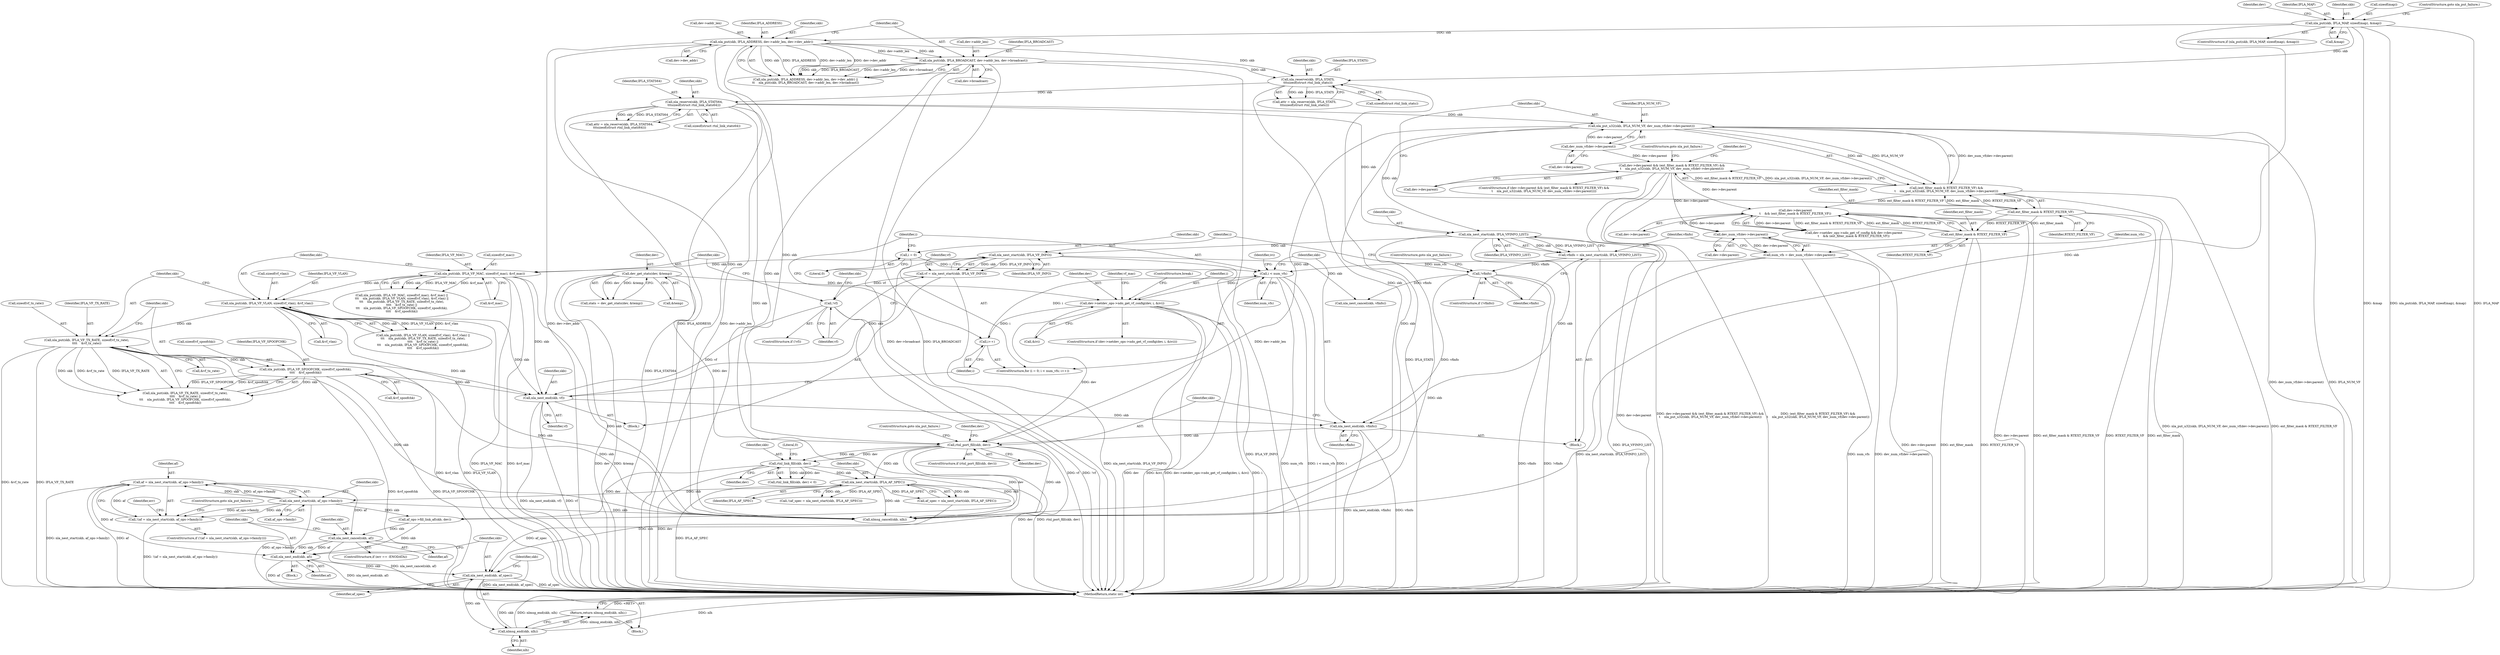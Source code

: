 digraph "0_linux_84d73cd3fb142bf1298a8c13fd4ca50fd2432372@pointer" {
"1000502" [label="(Call,af = nla_nest_start(skb, af_ops->family))"];
"1000504" [label="(Call,nla_nest_start(skb, af_ops->family))"];
"1000488" [label="(Call,nla_nest_start(skb, IFLA_AF_SPEC))"];
"1000468" [label="(Call,rtnl_port_fill(skb, dev))"];
"1000247" [label="(Call,nla_reserve(skb, IFLA_STATS64,\n\t\t\tsizeof(struct rtnl_link_stats64)))"];
"1000225" [label="(Call,nla_reserve(skb, IFLA_STATS,\n\t\t\tsizeof(struct rtnl_link_stats)))"];
"1000189" [label="(Call,nla_put(skb, IFLA_MAP, sizeof(map), &map))"];
"1000213" [label="(Call,nla_put(skb, IFLA_BROADCAST, dev->addr_len, dev->broadcast))"];
"1000204" [label="(Call,nla_put(skb, IFLA_ADDRESS, dev->addr_len, dev->dev_addr))"];
"1000464" [label="(Call,nla_nest_end(skb, vfinfo))"];
"1000461" [label="(Call,nla_nest_end(skb, vf))"];
"1000446" [label="(Call,nla_put(skb, IFLA_VF_TX_RATE, sizeof(vf_tx_rate),\n\t\t\t\t    &vf_tx_rate))"];
"1000438" [label="(Call,nla_put(skb, IFLA_VF_VLAN, sizeof(vf_vlan), &vf_vlan))"];
"1000430" [label="(Call,nla_put(skb, IFLA_VF_MAC, sizeof(vf_mac), &vf_mac))"];
"1000417" [label="(Call,nla_nest_start(skb, IFLA_VF_INFO))"];
"1000313" [label="(Call,nla_nest_start(skb, IFLA_VFINFO_LIST))"];
"1000272" [label="(Call,nla_put_u32(skb, IFLA_NUM_VF, dev_num_vf(dev->dev.parent)))"];
"1000275" [label="(Call,dev_num_vf(dev->dev.parent))"];
"1000453" [label="(Call,nla_put(skb, IFLA_VF_SPOOFCHK, sizeof(vf_spoofchk),\n\t\t\t\t    &vf_spoofchk))"];
"1000421" [label="(Call,!vf)"];
"1000415" [label="(Call,vf = nla_nest_start(skb, IFLA_VF_INFO))"];
"1000317" [label="(Call,!vfinfo)"];
"1000311" [label="(Call,vfinfo = nla_nest_start(skb, IFLA_VFINFO_LIST))"];
"1000237" [label="(Call,dev_get_stats(dev, &temp))"];
"1000351" [label="(Call,dev->netdev_ops->ndo_get_vf_config(dev, i, &ivi))"];
"1000324" [label="(Call,i < num_vfs)"];
"1000327" [label="(Call,i++)"];
"1000321" [label="(Call,i = 0)"];
"1000303" [label="(Call,num_vfs = dev_num_vf(dev->dev.parent))"];
"1000305" [label="(Call,dev_num_vf(dev->dev.parent))"];
"1000289" [label="(Call,dev->dev.parent\n\t    && (ext_filter_mask & RTEXT_FILTER_VF))"];
"1000262" [label="(Call,dev->dev.parent && (ext_filter_mask & RTEXT_FILTER_VF) &&\n\t    nla_put_u32(skb, IFLA_NUM_VF, dev_num_vf(dev->dev.parent)))"];
"1000268" [label="(Call,(ext_filter_mask & RTEXT_FILTER_VF) &&\n\t    nla_put_u32(skb, IFLA_NUM_VF, dev_num_vf(dev->dev.parent)))"];
"1000269" [label="(Call,ext_filter_mask & RTEXT_FILTER_VF)"];
"1000295" [label="(Call,ext_filter_mask & RTEXT_FILTER_VF)"];
"1000479" [label="(Call,rtnl_link_fill(skb, dev))"];
"1000501" [label="(Call,!(af = nla_nest_start(skb, af_ops->family)))"];
"1000520" [label="(Call,nla_nest_cancel(skb, af))"];
"1000529" [label="(Call,nla_nest_end(skb, af))"];
"1000532" [label="(Call,nla_nest_end(skb, af_spec))"];
"1000536" [label="(Call,nlmsg_end(skb, nlh))"];
"1000535" [label="(Return,return nlmsg_end(skb, nlh);)"];
"1000249" [label="(Identifier,IFLA_STATS64)"];
"1000189" [label="(Call,nla_put(skb, IFLA_MAP, sizeof(map), &map))"];
"1000326" [label="(Identifier,num_vfs)"];
"1000482" [label="(Literal,0)"];
"1000453" [label="(Call,nla_put(skb, IFLA_VF_SPOOFCHK, sizeof(vf_spoofchk),\n\t\t\t\t    &vf_spoofchk))"];
"1000274" [label="(Identifier,IFLA_NUM_VF)"];
"1000515" [label="(ControlStructure,if (err == -ENODATA))"];
"1000199" [label="(Identifier,dev)"];
"1000509" [label="(ControlStructure,goto nla_put_failure;)"];
"1000464" [label="(Call,nla_nest_end(skb, vfinfo))"];
"1000235" [label="(Call,stats = dev_get_stats(dev, &temp))"];
"1000469" [label="(Identifier,skb)"];
"1000298" [label="(Block,)"];
"1000533" [label="(Identifier,skb)"];
"1000295" [label="(Call,ext_filter_mask & RTEXT_FILTER_VF)"];
"1000286" [label="(Identifier,dev)"];
"1000449" [label="(Call,sizeof(vf_tx_rate))"];
"1000451" [label="(Call,&vf_tx_rate)"];
"1000506" [label="(Call,af_ops->family)"];
"1000207" [label="(Call,dev->addr_len)"];
"1000500" [label="(ControlStructure,if (!(af = nla_nest_start(skb, af_ops->family))))"];
"1000191" [label="(Identifier,IFLA_MAP)"];
"1000304" [label="(Identifier,num_vfs)"];
"1000485" [label="(Call,!(af_spec = nla_nest_start(skb, IFLA_AF_SPEC)))"];
"1000470" [label="(Identifier,dev)"];
"1000505" [label="(Identifier,skb)"];
"1000352" [label="(Identifier,dev)"];
"1000532" [label="(Call,nla_nest_end(skb, af_spec))"];
"1000313" [label="(Call,nla_nest_start(skb, IFLA_VFINFO_LIST))"];
"1000415" [label="(Call,vf = nla_nest_start(skb, IFLA_VF_INFO))"];
"1000271" [label="(Identifier,RTEXT_FILTER_VF)"];
"1000314" [label="(Identifier,skb)"];
"1000188" [label="(ControlStructure,if (nla_put(skb, IFLA_MAP, sizeof(map), &map)))"];
"1000290" [label="(Call,dev->dev.parent)"];
"1000433" [label="(Call,sizeof(vf_mac))"];
"1000226" [label="(Identifier,skb)"];
"1000206" [label="(Identifier,IFLA_ADDRESS)"];
"1000479" [label="(Call,rtnl_link_fill(skb, dev))"];
"1000466" [label="(Identifier,vfinfo)"];
"1000418" [label="(Identifier,skb)"];
"1000437" [label="(Call,nla_put(skb, IFLA_VF_VLAN, sizeof(vf_vlan), &vf_vlan) ||\n\t\t\t    nla_put(skb, IFLA_VF_TX_RATE, sizeof(vf_tx_rate),\n\t\t\t\t    &vf_tx_rate) ||\n\t\t\t    nla_put(skb, IFLA_VF_SPOOFCHK, sizeof(vf_spoofchk),\n\t\t\t\t    &vf_spoofchk))"];
"1000504" [label="(Call,nla_nest_start(skb, af_ops->family))"];
"1000502" [label="(Call,af = nla_nest_start(skb, af_ops->family))"];
"1000530" [label="(Identifier,skb)"];
"1000455" [label="(Identifier,IFLA_VF_SPOOFCHK)"];
"1000454" [label="(Identifier,skb)"];
"1000204" [label="(Call,nla_put(skb, IFLA_ADDRESS, dev->addr_len, dev->dev_addr))"];
"1000359" [label="(Identifier,vf_mac)"];
"1000461" [label="(Call,nla_nest_end(skb, vf))"];
"1000421" [label="(Call,!vf)"];
"1000435" [label="(Call,&vf_mac)"];
"1000478" [label="(Call,rtnl_link_fill(skb, dev) < 0)"];
"1000356" [label="(ControlStructure,break;)"];
"1000297" [label="(Identifier,RTEXT_FILTER_VF)"];
"1000275" [label="(Call,dev_num_vf(dev->dev.parent))"];
"1000205" [label="(Identifier,skb)"];
"1000354" [label="(Call,&ivi)"];
"1000311" [label="(Call,vfinfo = nla_nest_start(skb, IFLA_VFINFO_LIST))"];
"1000319" [label="(ControlStructure,goto nla_put_failure;)"];
"1000422" [label="(Identifier,vf)"];
"1000323" [label="(Literal,0)"];
"1000432" [label="(Identifier,IFLA_VF_MAC)"];
"1000531" [label="(Identifier,af)"];
"1000536" [label="(Call,nlmsg_end(skb, nlh))"];
"1000322" [label="(Identifier,i)"];
"1000227" [label="(Identifier,IFLA_STATS)"];
"1000216" [label="(Call,dev->addr_len)"];
"1000546" [label="(MethodReturn,static int)"];
"1000238" [label="(Identifier,dev)"];
"1000481" [label="(Identifier,dev)"];
"1000353" [label="(Identifier,i)"];
"1000535" [label="(Return,return nlmsg_end(skb, nlh);)"];
"1000351" [label="(Call,dev->netdev_ops->ndo_get_vf_config(dev, i, &ivi))"];
"1000329" [label="(Block,)"];
"1000521" [label="(Identifier,skb)"];
"1000430" [label="(Call,nla_put(skb, IFLA_VF_MAC, sizeof(vf_mac), &vf_mac))"];
"1000474" [label="(Identifier,dev)"];
"1000438" [label="(Call,nla_put(skb, IFLA_VF_VLAN, sizeof(vf_vlan), &vf_vlan))"];
"1000448" [label="(Identifier,IFLA_VF_TX_RATE)"];
"1000446" [label="(Call,nla_put(skb, IFLA_VF_TX_RATE, sizeof(vf_tx_rate),\n\t\t\t\t    &vf_tx_rate))"];
"1000417" [label="(Call,nla_nest_start(skb, IFLA_VF_INFO))"];
"1000488" [label="(Call,nla_nest_start(skb, IFLA_AF_SPEC))"];
"1000324" [label="(Call,i < num_vfs)"];
"1000268" [label="(Call,(ext_filter_mask & RTEXT_FILTER_VF) &&\n\t    nla_put_u32(skb, IFLA_NUM_VF, dev_num_vf(dev->dev.parent)))"];
"1000497" [label="(Block,)"];
"1000529" [label="(Call,nla_nest_end(skb, af))"];
"1000312" [label="(Identifier,vfinfo)"];
"1000463" [label="(Identifier,vf)"];
"1000439" [label="(Identifier,skb)"];
"1000443" [label="(Call,&vf_vlan)"];
"1000486" [label="(Call,af_spec = nla_nest_start(skb, IFLA_AF_SPEC))"];
"1000315" [label="(Identifier,IFLA_VFINFO_LIST)"];
"1000237" [label="(Call,dev_get_stats(dev, &temp))"];
"1000425" [label="(Identifier,skb)"];
"1000537" [label="(Identifier,skb)"];
"1000325" [label="(Identifier,i)"];
"1000270" [label="(Identifier,ext_filter_mask)"];
"1000511" [label="(Identifier,err)"];
"1000520" [label="(Call,nla_nest_cancel(skb, af))"];
"1000328" [label="(Identifier,i)"];
"1000431" [label="(Identifier,skb)"];
"1000276" [label="(Call,dev->dev.parent)"];
"1000190" [label="(Identifier,skb)"];
"1000320" [label="(ControlStructure,for (i = 0; i < num_vfs; i++))"];
"1000419" [label="(Identifier,IFLA_VF_INFO)"];
"1000272" [label="(Call,nla_put_u32(skb, IFLA_NUM_VF, dev_num_vf(dev->dev.parent)))"];
"1000263" [label="(Call,dev->dev.parent)"];
"1000489" [label="(Identifier,skb)"];
"1000239" [label="(Call,&temp)"];
"1000192" [label="(Call,sizeof(map))"];
"1000210" [label="(Call,dev->dev_addr)"];
"1000317" [label="(Call,!vfinfo)"];
"1000501" [label="(Call,!(af = nla_nest_start(skb, af_ops->family)))"];
"1000214" [label="(Identifier,skb)"];
"1000203" [label="(Call,nla_put(skb, IFLA_ADDRESS, dev->addr_len, dev->dev_addr) ||\n\t\t    nla_put(skb, IFLA_BROADCAST, dev->addr_len, dev->broadcast))"];
"1000296" [label="(Identifier,ext_filter_mask)"];
"1000462" [label="(Identifier,skb)"];
"1000316" [label="(ControlStructure,if (!vfinfo))"];
"1000248" [label="(Identifier,skb)"];
"1000429" [label="(Call,nla_put(skb, IFLA_VF_MAC, sizeof(vf_mac), &vf_mac) ||\n\t\t\t    nla_put(skb, IFLA_VF_VLAN, sizeof(vf_vlan), &vf_vlan) ||\n\t\t\t    nla_put(skb, IFLA_VF_TX_RATE, sizeof(vf_tx_rate),\n\t\t\t\t    &vf_tx_rate) ||\n\t\t\t    nla_put(skb, IFLA_VF_SPOOFCHK, sizeof(vf_spoofchk),\n\t\t\t\t    &vf_spoofchk))"];
"1000468" [label="(Call,rtnl_port_fill(skb, dev))"];
"1000420" [label="(ControlStructure,if (!vf))"];
"1000503" [label="(Identifier,af)"];
"1000327" [label="(Call,i++)"];
"1000305" [label="(Call,dev_num_vf(dev->dev.parent))"];
"1000456" [label="(Call,sizeof(vf_spoofchk))"];
"1000471" [label="(ControlStructure,goto nla_put_failure;)"];
"1000111" [label="(Block,)"];
"1000247" [label="(Call,nla_reserve(skb, IFLA_STATS64,\n\t\t\tsizeof(struct rtnl_link_stats64)))"];
"1000283" [label="(Call,dev->netdev_ops->ndo_get_vf_config && dev->dev.parent\n\t    && (ext_filter_mask & RTEXT_FILTER_VF))"];
"1000219" [label="(Call,dev->broadcast)"];
"1000465" [label="(Identifier,skb)"];
"1000223" [label="(Call,attr = nla_reserve(skb, IFLA_STATS,\n\t\t\tsizeof(struct rtnl_link_stats)))"];
"1000303" [label="(Call,num_vfs = dev_num_vf(dev->dev.parent))"];
"1000447" [label="(Identifier,skb)"];
"1000194" [label="(Call,&map)"];
"1000196" [label="(ControlStructure,goto nla_put_failure;)"];
"1000225" [label="(Call,nla_reserve(skb, IFLA_STATS,\n\t\t\tsizeof(struct rtnl_link_stats)))"];
"1000213" [label="(Call,nla_put(skb, IFLA_BROADCAST, dev->addr_len, dev->broadcast))"];
"1000512" [label="(Call,af_ops->fill_link_af(skb, dev))"];
"1000440" [label="(Identifier,IFLA_VF_VLAN)"];
"1000534" [label="(Identifier,af_spec)"];
"1000480" [label="(Identifier,skb)"];
"1000424" [label="(Call,nla_nest_cancel(skb, vfinfo))"];
"1000262" [label="(Call,dev->dev.parent && (ext_filter_mask & RTEXT_FILTER_VF) &&\n\t    nla_put_u32(skb, IFLA_NUM_VF, dev_num_vf(dev->dev.parent)))"];
"1000522" [label="(Identifier,af)"];
"1000441" [label="(Call,sizeof(vf_vlan))"];
"1000318" [label="(Identifier,vfinfo)"];
"1000281" [label="(ControlStructure,goto nla_put_failure;)"];
"1000540" [label="(Call,nlmsg_cancel(skb, nlh))"];
"1000306" [label="(Call,dev->dev.parent)"];
"1000269" [label="(Call,ext_filter_mask & RTEXT_FILTER_VF)"];
"1000467" [label="(ControlStructure,if (rtnl_port_fill(skb, dev)))"];
"1000350" [label="(ControlStructure,if (dev->netdev_ops->ndo_get_vf_config(dev, i, &ivi)))"];
"1000228" [label="(Call,sizeof(struct rtnl_link_stats))"];
"1000273" [label="(Identifier,skb)"];
"1000289" [label="(Call,dev->dev.parent\n\t    && (ext_filter_mask & RTEXT_FILTER_VF))"];
"1000445" [label="(Call,nla_put(skb, IFLA_VF_TX_RATE, sizeof(vf_tx_rate),\n\t\t\t\t    &vf_tx_rate) ||\n\t\t\t    nla_put(skb, IFLA_VF_SPOOFCHK, sizeof(vf_spoofchk),\n\t\t\t\t    &vf_spoofchk))"];
"1000458" [label="(Call,&vf_spoofchk)"];
"1000337" [label="(Identifier,ivi)"];
"1000261" [label="(ControlStructure,if (dev->dev.parent && (ext_filter_mask & RTEXT_FILTER_VF) &&\n\t    nla_put_u32(skb, IFLA_NUM_VF, dev_num_vf(dev->dev.parent))))"];
"1000321" [label="(Call,i = 0)"];
"1000538" [label="(Identifier,nlh)"];
"1000245" [label="(Call,attr = nla_reserve(skb, IFLA_STATS64,\n\t\t\tsizeof(struct rtnl_link_stats64)))"];
"1000250" [label="(Call,sizeof(struct rtnl_link_stats64))"];
"1000416" [label="(Identifier,vf)"];
"1000215" [label="(Identifier,IFLA_BROADCAST)"];
"1000490" [label="(Identifier,IFLA_AF_SPEC)"];
"1000502" -> "1000501"  [label="AST: "];
"1000502" -> "1000504"  [label="CFG: "];
"1000503" -> "1000502"  [label="AST: "];
"1000504" -> "1000502"  [label="AST: "];
"1000501" -> "1000502"  [label="CFG: "];
"1000502" -> "1000546"  [label="DDG: af"];
"1000502" -> "1000546"  [label="DDG: nla_nest_start(skb, af_ops->family)"];
"1000502" -> "1000501"  [label="DDG: af"];
"1000504" -> "1000502"  [label="DDG: skb"];
"1000504" -> "1000502"  [label="DDG: af_ops->family"];
"1000502" -> "1000520"  [label="DDG: af"];
"1000502" -> "1000529"  [label="DDG: af"];
"1000504" -> "1000506"  [label="CFG: "];
"1000505" -> "1000504"  [label="AST: "];
"1000506" -> "1000504"  [label="AST: "];
"1000504" -> "1000546"  [label="DDG: af_ops->family"];
"1000504" -> "1000501"  [label="DDG: skb"];
"1000504" -> "1000501"  [label="DDG: af_ops->family"];
"1000488" -> "1000504"  [label="DDG: skb"];
"1000504" -> "1000512"  [label="DDG: skb"];
"1000504" -> "1000540"  [label="DDG: skb"];
"1000488" -> "1000486"  [label="AST: "];
"1000488" -> "1000490"  [label="CFG: "];
"1000489" -> "1000488"  [label="AST: "];
"1000490" -> "1000488"  [label="AST: "];
"1000486" -> "1000488"  [label="CFG: "];
"1000488" -> "1000546"  [label="DDG: IFLA_AF_SPEC"];
"1000488" -> "1000485"  [label="DDG: skb"];
"1000488" -> "1000485"  [label="DDG: IFLA_AF_SPEC"];
"1000488" -> "1000486"  [label="DDG: skb"];
"1000488" -> "1000486"  [label="DDG: IFLA_AF_SPEC"];
"1000468" -> "1000488"  [label="DDG: skb"];
"1000479" -> "1000488"  [label="DDG: skb"];
"1000488" -> "1000532"  [label="DDG: skb"];
"1000488" -> "1000540"  [label="DDG: skb"];
"1000468" -> "1000467"  [label="AST: "];
"1000468" -> "1000470"  [label="CFG: "];
"1000469" -> "1000468"  [label="AST: "];
"1000470" -> "1000468"  [label="AST: "];
"1000471" -> "1000468"  [label="CFG: "];
"1000474" -> "1000468"  [label="CFG: "];
"1000468" -> "1000546"  [label="DDG: rtnl_port_fill(skb, dev)"];
"1000468" -> "1000546"  [label="DDG: dev"];
"1000247" -> "1000468"  [label="DDG: skb"];
"1000464" -> "1000468"  [label="DDG: skb"];
"1000272" -> "1000468"  [label="DDG: skb"];
"1000237" -> "1000468"  [label="DDG: dev"];
"1000351" -> "1000468"  [label="DDG: dev"];
"1000468" -> "1000479"  [label="DDG: skb"];
"1000468" -> "1000479"  [label="DDG: dev"];
"1000468" -> "1000512"  [label="DDG: dev"];
"1000468" -> "1000540"  [label="DDG: skb"];
"1000247" -> "1000245"  [label="AST: "];
"1000247" -> "1000250"  [label="CFG: "];
"1000248" -> "1000247"  [label="AST: "];
"1000249" -> "1000247"  [label="AST: "];
"1000250" -> "1000247"  [label="AST: "];
"1000245" -> "1000247"  [label="CFG: "];
"1000247" -> "1000546"  [label="DDG: IFLA_STATS64"];
"1000247" -> "1000245"  [label="DDG: skb"];
"1000247" -> "1000245"  [label="DDG: IFLA_STATS64"];
"1000225" -> "1000247"  [label="DDG: skb"];
"1000247" -> "1000272"  [label="DDG: skb"];
"1000247" -> "1000313"  [label="DDG: skb"];
"1000247" -> "1000540"  [label="DDG: skb"];
"1000225" -> "1000223"  [label="AST: "];
"1000225" -> "1000228"  [label="CFG: "];
"1000226" -> "1000225"  [label="AST: "];
"1000227" -> "1000225"  [label="AST: "];
"1000228" -> "1000225"  [label="AST: "];
"1000223" -> "1000225"  [label="CFG: "];
"1000225" -> "1000546"  [label="DDG: IFLA_STATS"];
"1000225" -> "1000223"  [label="DDG: skb"];
"1000225" -> "1000223"  [label="DDG: IFLA_STATS"];
"1000189" -> "1000225"  [label="DDG: skb"];
"1000213" -> "1000225"  [label="DDG: skb"];
"1000204" -> "1000225"  [label="DDG: skb"];
"1000225" -> "1000540"  [label="DDG: skb"];
"1000189" -> "1000188"  [label="AST: "];
"1000189" -> "1000194"  [label="CFG: "];
"1000190" -> "1000189"  [label="AST: "];
"1000191" -> "1000189"  [label="AST: "];
"1000192" -> "1000189"  [label="AST: "];
"1000194" -> "1000189"  [label="AST: "];
"1000196" -> "1000189"  [label="CFG: "];
"1000199" -> "1000189"  [label="CFG: "];
"1000189" -> "1000546"  [label="DDG: &map"];
"1000189" -> "1000546"  [label="DDG: nla_put(skb, IFLA_MAP, sizeof(map), &map)"];
"1000189" -> "1000546"  [label="DDG: IFLA_MAP"];
"1000189" -> "1000204"  [label="DDG: skb"];
"1000189" -> "1000540"  [label="DDG: skb"];
"1000213" -> "1000203"  [label="AST: "];
"1000213" -> "1000219"  [label="CFG: "];
"1000214" -> "1000213"  [label="AST: "];
"1000215" -> "1000213"  [label="AST: "];
"1000216" -> "1000213"  [label="AST: "];
"1000219" -> "1000213"  [label="AST: "];
"1000203" -> "1000213"  [label="CFG: "];
"1000213" -> "1000546"  [label="DDG: dev->addr_len"];
"1000213" -> "1000546"  [label="DDG: dev->broadcast"];
"1000213" -> "1000546"  [label="DDG: IFLA_BROADCAST"];
"1000213" -> "1000203"  [label="DDG: skb"];
"1000213" -> "1000203"  [label="DDG: IFLA_BROADCAST"];
"1000213" -> "1000203"  [label="DDG: dev->addr_len"];
"1000213" -> "1000203"  [label="DDG: dev->broadcast"];
"1000204" -> "1000213"  [label="DDG: skb"];
"1000204" -> "1000213"  [label="DDG: dev->addr_len"];
"1000213" -> "1000540"  [label="DDG: skb"];
"1000204" -> "1000203"  [label="AST: "];
"1000204" -> "1000210"  [label="CFG: "];
"1000205" -> "1000204"  [label="AST: "];
"1000206" -> "1000204"  [label="AST: "];
"1000207" -> "1000204"  [label="AST: "];
"1000210" -> "1000204"  [label="AST: "];
"1000214" -> "1000204"  [label="CFG: "];
"1000203" -> "1000204"  [label="CFG: "];
"1000204" -> "1000546"  [label="DDG: dev->dev_addr"];
"1000204" -> "1000546"  [label="DDG: IFLA_ADDRESS"];
"1000204" -> "1000546"  [label="DDG: dev->addr_len"];
"1000204" -> "1000203"  [label="DDG: skb"];
"1000204" -> "1000203"  [label="DDG: IFLA_ADDRESS"];
"1000204" -> "1000203"  [label="DDG: dev->addr_len"];
"1000204" -> "1000203"  [label="DDG: dev->dev_addr"];
"1000204" -> "1000540"  [label="DDG: skb"];
"1000464" -> "1000298"  [label="AST: "];
"1000464" -> "1000466"  [label="CFG: "];
"1000465" -> "1000464"  [label="AST: "];
"1000466" -> "1000464"  [label="AST: "];
"1000469" -> "1000464"  [label="CFG: "];
"1000464" -> "1000546"  [label="DDG: nla_nest_end(skb, vfinfo)"];
"1000464" -> "1000546"  [label="DDG: vfinfo"];
"1000461" -> "1000464"  [label="DDG: skb"];
"1000313" -> "1000464"  [label="DDG: skb"];
"1000317" -> "1000464"  [label="DDG: vfinfo"];
"1000461" -> "1000329"  [label="AST: "];
"1000461" -> "1000463"  [label="CFG: "];
"1000462" -> "1000461"  [label="AST: "];
"1000463" -> "1000461"  [label="AST: "];
"1000328" -> "1000461"  [label="CFG: "];
"1000461" -> "1000546"  [label="DDG: nla_nest_end(skb, vf)"];
"1000461" -> "1000546"  [label="DDG: vf"];
"1000461" -> "1000417"  [label="DDG: skb"];
"1000446" -> "1000461"  [label="DDG: skb"];
"1000430" -> "1000461"  [label="DDG: skb"];
"1000438" -> "1000461"  [label="DDG: skb"];
"1000453" -> "1000461"  [label="DDG: skb"];
"1000421" -> "1000461"  [label="DDG: vf"];
"1000446" -> "1000445"  [label="AST: "];
"1000446" -> "1000451"  [label="CFG: "];
"1000447" -> "1000446"  [label="AST: "];
"1000448" -> "1000446"  [label="AST: "];
"1000449" -> "1000446"  [label="AST: "];
"1000451" -> "1000446"  [label="AST: "];
"1000454" -> "1000446"  [label="CFG: "];
"1000445" -> "1000446"  [label="CFG: "];
"1000446" -> "1000546"  [label="DDG: &vf_tx_rate"];
"1000446" -> "1000546"  [label="DDG: IFLA_VF_TX_RATE"];
"1000446" -> "1000445"  [label="DDG: skb"];
"1000446" -> "1000445"  [label="DDG: IFLA_VF_TX_RATE"];
"1000446" -> "1000445"  [label="DDG: &vf_tx_rate"];
"1000438" -> "1000446"  [label="DDG: skb"];
"1000446" -> "1000453"  [label="DDG: skb"];
"1000446" -> "1000540"  [label="DDG: skb"];
"1000438" -> "1000437"  [label="AST: "];
"1000438" -> "1000443"  [label="CFG: "];
"1000439" -> "1000438"  [label="AST: "];
"1000440" -> "1000438"  [label="AST: "];
"1000441" -> "1000438"  [label="AST: "];
"1000443" -> "1000438"  [label="AST: "];
"1000447" -> "1000438"  [label="CFG: "];
"1000437" -> "1000438"  [label="CFG: "];
"1000438" -> "1000546"  [label="DDG: &vf_vlan"];
"1000438" -> "1000546"  [label="DDG: IFLA_VF_VLAN"];
"1000438" -> "1000437"  [label="DDG: skb"];
"1000438" -> "1000437"  [label="DDG: IFLA_VF_VLAN"];
"1000438" -> "1000437"  [label="DDG: &vf_vlan"];
"1000430" -> "1000438"  [label="DDG: skb"];
"1000438" -> "1000540"  [label="DDG: skb"];
"1000430" -> "1000429"  [label="AST: "];
"1000430" -> "1000435"  [label="CFG: "];
"1000431" -> "1000430"  [label="AST: "];
"1000432" -> "1000430"  [label="AST: "];
"1000433" -> "1000430"  [label="AST: "];
"1000435" -> "1000430"  [label="AST: "];
"1000439" -> "1000430"  [label="CFG: "];
"1000429" -> "1000430"  [label="CFG: "];
"1000430" -> "1000546"  [label="DDG: IFLA_VF_MAC"];
"1000430" -> "1000546"  [label="DDG: &vf_mac"];
"1000430" -> "1000429"  [label="DDG: skb"];
"1000430" -> "1000429"  [label="DDG: IFLA_VF_MAC"];
"1000430" -> "1000429"  [label="DDG: &vf_mac"];
"1000417" -> "1000430"  [label="DDG: skb"];
"1000430" -> "1000540"  [label="DDG: skb"];
"1000417" -> "1000415"  [label="AST: "];
"1000417" -> "1000419"  [label="CFG: "];
"1000418" -> "1000417"  [label="AST: "];
"1000419" -> "1000417"  [label="AST: "];
"1000415" -> "1000417"  [label="CFG: "];
"1000417" -> "1000546"  [label="DDG: IFLA_VF_INFO"];
"1000417" -> "1000415"  [label="DDG: skb"];
"1000417" -> "1000415"  [label="DDG: IFLA_VF_INFO"];
"1000313" -> "1000417"  [label="DDG: skb"];
"1000417" -> "1000424"  [label="DDG: skb"];
"1000313" -> "1000311"  [label="AST: "];
"1000313" -> "1000315"  [label="CFG: "];
"1000314" -> "1000313"  [label="AST: "];
"1000315" -> "1000313"  [label="AST: "];
"1000311" -> "1000313"  [label="CFG: "];
"1000313" -> "1000546"  [label="DDG: IFLA_VFINFO_LIST"];
"1000313" -> "1000311"  [label="DDG: skb"];
"1000313" -> "1000311"  [label="DDG: IFLA_VFINFO_LIST"];
"1000272" -> "1000313"  [label="DDG: skb"];
"1000313" -> "1000540"  [label="DDG: skb"];
"1000272" -> "1000268"  [label="AST: "];
"1000272" -> "1000275"  [label="CFG: "];
"1000273" -> "1000272"  [label="AST: "];
"1000274" -> "1000272"  [label="AST: "];
"1000275" -> "1000272"  [label="AST: "];
"1000268" -> "1000272"  [label="CFG: "];
"1000272" -> "1000546"  [label="DDG: dev_num_vf(dev->dev.parent)"];
"1000272" -> "1000546"  [label="DDG: IFLA_NUM_VF"];
"1000272" -> "1000268"  [label="DDG: skb"];
"1000272" -> "1000268"  [label="DDG: IFLA_NUM_VF"];
"1000272" -> "1000268"  [label="DDG: dev_num_vf(dev->dev.parent)"];
"1000275" -> "1000272"  [label="DDG: dev->dev.parent"];
"1000272" -> "1000540"  [label="DDG: skb"];
"1000275" -> "1000276"  [label="CFG: "];
"1000276" -> "1000275"  [label="AST: "];
"1000275" -> "1000262"  [label="DDG: dev->dev.parent"];
"1000453" -> "1000445"  [label="AST: "];
"1000453" -> "1000458"  [label="CFG: "];
"1000454" -> "1000453"  [label="AST: "];
"1000455" -> "1000453"  [label="AST: "];
"1000456" -> "1000453"  [label="AST: "];
"1000458" -> "1000453"  [label="AST: "];
"1000445" -> "1000453"  [label="CFG: "];
"1000453" -> "1000546"  [label="DDG: IFLA_VF_SPOOFCHK"];
"1000453" -> "1000546"  [label="DDG: &vf_spoofchk"];
"1000453" -> "1000445"  [label="DDG: skb"];
"1000453" -> "1000445"  [label="DDG: IFLA_VF_SPOOFCHK"];
"1000453" -> "1000445"  [label="DDG: &vf_spoofchk"];
"1000453" -> "1000540"  [label="DDG: skb"];
"1000421" -> "1000420"  [label="AST: "];
"1000421" -> "1000422"  [label="CFG: "];
"1000422" -> "1000421"  [label="AST: "];
"1000425" -> "1000421"  [label="CFG: "];
"1000431" -> "1000421"  [label="CFG: "];
"1000421" -> "1000546"  [label="DDG: vf"];
"1000421" -> "1000546"  [label="DDG: !vf"];
"1000415" -> "1000421"  [label="DDG: vf"];
"1000415" -> "1000329"  [label="AST: "];
"1000416" -> "1000415"  [label="AST: "];
"1000422" -> "1000415"  [label="CFG: "];
"1000415" -> "1000546"  [label="DDG: nla_nest_start(skb, IFLA_VF_INFO)"];
"1000317" -> "1000316"  [label="AST: "];
"1000317" -> "1000318"  [label="CFG: "];
"1000318" -> "1000317"  [label="AST: "];
"1000319" -> "1000317"  [label="CFG: "];
"1000322" -> "1000317"  [label="CFG: "];
"1000317" -> "1000546"  [label="DDG: vfinfo"];
"1000317" -> "1000546"  [label="DDG: !vfinfo"];
"1000311" -> "1000317"  [label="DDG: vfinfo"];
"1000317" -> "1000424"  [label="DDG: vfinfo"];
"1000311" -> "1000298"  [label="AST: "];
"1000312" -> "1000311"  [label="AST: "];
"1000318" -> "1000311"  [label="CFG: "];
"1000311" -> "1000546"  [label="DDG: nla_nest_start(skb, IFLA_VFINFO_LIST)"];
"1000237" -> "1000235"  [label="AST: "];
"1000237" -> "1000239"  [label="CFG: "];
"1000238" -> "1000237"  [label="AST: "];
"1000239" -> "1000237"  [label="AST: "];
"1000235" -> "1000237"  [label="CFG: "];
"1000237" -> "1000546"  [label="DDG: &temp"];
"1000237" -> "1000546"  [label="DDG: dev"];
"1000237" -> "1000235"  [label="DDG: dev"];
"1000237" -> "1000235"  [label="DDG: &temp"];
"1000237" -> "1000351"  [label="DDG: dev"];
"1000351" -> "1000350"  [label="AST: "];
"1000351" -> "1000354"  [label="CFG: "];
"1000352" -> "1000351"  [label="AST: "];
"1000353" -> "1000351"  [label="AST: "];
"1000354" -> "1000351"  [label="AST: "];
"1000356" -> "1000351"  [label="CFG: "];
"1000359" -> "1000351"  [label="CFG: "];
"1000351" -> "1000546"  [label="DDG: dev->netdev_ops->ndo_get_vf_config(dev, i, &ivi)"];
"1000351" -> "1000546"  [label="DDG: i"];
"1000351" -> "1000546"  [label="DDG: dev"];
"1000351" -> "1000546"  [label="DDG: &ivi"];
"1000351" -> "1000327"  [label="DDG: i"];
"1000324" -> "1000351"  [label="DDG: i"];
"1000324" -> "1000320"  [label="AST: "];
"1000324" -> "1000326"  [label="CFG: "];
"1000325" -> "1000324"  [label="AST: "];
"1000326" -> "1000324"  [label="AST: "];
"1000337" -> "1000324"  [label="CFG: "];
"1000465" -> "1000324"  [label="CFG: "];
"1000324" -> "1000546"  [label="DDG: num_vfs"];
"1000324" -> "1000546"  [label="DDG: i < num_vfs"];
"1000324" -> "1000546"  [label="DDG: i"];
"1000327" -> "1000324"  [label="DDG: i"];
"1000321" -> "1000324"  [label="DDG: i"];
"1000303" -> "1000324"  [label="DDG: num_vfs"];
"1000327" -> "1000320"  [label="AST: "];
"1000327" -> "1000328"  [label="CFG: "];
"1000328" -> "1000327"  [label="AST: "];
"1000325" -> "1000327"  [label="CFG: "];
"1000321" -> "1000320"  [label="AST: "];
"1000321" -> "1000323"  [label="CFG: "];
"1000322" -> "1000321"  [label="AST: "];
"1000323" -> "1000321"  [label="AST: "];
"1000325" -> "1000321"  [label="CFG: "];
"1000303" -> "1000298"  [label="AST: "];
"1000303" -> "1000305"  [label="CFG: "];
"1000304" -> "1000303"  [label="AST: "];
"1000305" -> "1000303"  [label="AST: "];
"1000312" -> "1000303"  [label="CFG: "];
"1000303" -> "1000546"  [label="DDG: num_vfs"];
"1000303" -> "1000546"  [label="DDG: dev_num_vf(dev->dev.parent)"];
"1000305" -> "1000303"  [label="DDG: dev->dev.parent"];
"1000305" -> "1000306"  [label="CFG: "];
"1000306" -> "1000305"  [label="AST: "];
"1000305" -> "1000546"  [label="DDG: dev->dev.parent"];
"1000289" -> "1000305"  [label="DDG: dev->dev.parent"];
"1000262" -> "1000305"  [label="DDG: dev->dev.parent"];
"1000289" -> "1000283"  [label="AST: "];
"1000289" -> "1000290"  [label="CFG: "];
"1000289" -> "1000295"  [label="CFG: "];
"1000290" -> "1000289"  [label="AST: "];
"1000295" -> "1000289"  [label="AST: "];
"1000283" -> "1000289"  [label="CFG: "];
"1000289" -> "1000546"  [label="DDG: dev->dev.parent"];
"1000289" -> "1000546"  [label="DDG: ext_filter_mask & RTEXT_FILTER_VF"];
"1000289" -> "1000283"  [label="DDG: dev->dev.parent"];
"1000289" -> "1000283"  [label="DDG: ext_filter_mask & RTEXT_FILTER_VF"];
"1000262" -> "1000289"  [label="DDG: dev->dev.parent"];
"1000268" -> "1000289"  [label="DDG: ext_filter_mask & RTEXT_FILTER_VF"];
"1000295" -> "1000289"  [label="DDG: ext_filter_mask"];
"1000295" -> "1000289"  [label="DDG: RTEXT_FILTER_VF"];
"1000262" -> "1000261"  [label="AST: "];
"1000262" -> "1000263"  [label="CFG: "];
"1000262" -> "1000268"  [label="CFG: "];
"1000263" -> "1000262"  [label="AST: "];
"1000268" -> "1000262"  [label="AST: "];
"1000281" -> "1000262"  [label="CFG: "];
"1000286" -> "1000262"  [label="CFG: "];
"1000262" -> "1000546"  [label="DDG: (ext_filter_mask & RTEXT_FILTER_VF) &&\n\t    nla_put_u32(skb, IFLA_NUM_VF, dev_num_vf(dev->dev.parent))"];
"1000262" -> "1000546"  [label="DDG: dev->dev.parent"];
"1000262" -> "1000546"  [label="DDG: dev->dev.parent && (ext_filter_mask & RTEXT_FILTER_VF) &&\n\t    nla_put_u32(skb, IFLA_NUM_VF, dev_num_vf(dev->dev.parent))"];
"1000268" -> "1000262"  [label="DDG: ext_filter_mask & RTEXT_FILTER_VF"];
"1000268" -> "1000262"  [label="DDG: nla_put_u32(skb, IFLA_NUM_VF, dev_num_vf(dev->dev.parent))"];
"1000268" -> "1000269"  [label="CFG: "];
"1000269" -> "1000268"  [label="AST: "];
"1000268" -> "1000546"  [label="DDG: ext_filter_mask & RTEXT_FILTER_VF"];
"1000268" -> "1000546"  [label="DDG: nla_put_u32(skb, IFLA_NUM_VF, dev_num_vf(dev->dev.parent))"];
"1000269" -> "1000268"  [label="DDG: ext_filter_mask"];
"1000269" -> "1000268"  [label="DDG: RTEXT_FILTER_VF"];
"1000269" -> "1000271"  [label="CFG: "];
"1000270" -> "1000269"  [label="AST: "];
"1000271" -> "1000269"  [label="AST: "];
"1000273" -> "1000269"  [label="CFG: "];
"1000269" -> "1000546"  [label="DDG: ext_filter_mask"];
"1000269" -> "1000546"  [label="DDG: RTEXT_FILTER_VF"];
"1000269" -> "1000295"  [label="DDG: ext_filter_mask"];
"1000269" -> "1000295"  [label="DDG: RTEXT_FILTER_VF"];
"1000295" -> "1000297"  [label="CFG: "];
"1000296" -> "1000295"  [label="AST: "];
"1000297" -> "1000295"  [label="AST: "];
"1000295" -> "1000546"  [label="DDG: ext_filter_mask"];
"1000295" -> "1000546"  [label="DDG: RTEXT_FILTER_VF"];
"1000479" -> "1000478"  [label="AST: "];
"1000479" -> "1000481"  [label="CFG: "];
"1000480" -> "1000479"  [label="AST: "];
"1000481" -> "1000479"  [label="AST: "];
"1000482" -> "1000479"  [label="CFG: "];
"1000479" -> "1000546"  [label="DDG: dev"];
"1000479" -> "1000478"  [label="DDG: skb"];
"1000479" -> "1000478"  [label="DDG: dev"];
"1000479" -> "1000512"  [label="DDG: dev"];
"1000479" -> "1000540"  [label="DDG: skb"];
"1000501" -> "1000500"  [label="AST: "];
"1000509" -> "1000501"  [label="CFG: "];
"1000511" -> "1000501"  [label="CFG: "];
"1000501" -> "1000546"  [label="DDG: !(af = nla_nest_start(skb, af_ops->family))"];
"1000520" -> "1000515"  [label="AST: "];
"1000520" -> "1000522"  [label="CFG: "];
"1000521" -> "1000520"  [label="AST: "];
"1000522" -> "1000520"  [label="AST: "];
"1000530" -> "1000520"  [label="CFG: "];
"1000520" -> "1000546"  [label="DDG: nla_nest_cancel(skb, af)"];
"1000512" -> "1000520"  [label="DDG: skb"];
"1000520" -> "1000529"  [label="DDG: skb"];
"1000520" -> "1000529"  [label="DDG: af"];
"1000529" -> "1000497"  [label="AST: "];
"1000529" -> "1000531"  [label="CFG: "];
"1000530" -> "1000529"  [label="AST: "];
"1000531" -> "1000529"  [label="AST: "];
"1000533" -> "1000529"  [label="CFG: "];
"1000529" -> "1000546"  [label="DDG: af"];
"1000529" -> "1000546"  [label="DDG: nla_nest_end(skb, af)"];
"1000512" -> "1000529"  [label="DDG: skb"];
"1000529" -> "1000532"  [label="DDG: skb"];
"1000532" -> "1000111"  [label="AST: "];
"1000532" -> "1000534"  [label="CFG: "];
"1000533" -> "1000532"  [label="AST: "];
"1000534" -> "1000532"  [label="AST: "];
"1000537" -> "1000532"  [label="CFG: "];
"1000532" -> "1000546"  [label="DDG: af_spec"];
"1000532" -> "1000546"  [label="DDG: nla_nest_end(skb, af_spec)"];
"1000486" -> "1000532"  [label="DDG: af_spec"];
"1000532" -> "1000536"  [label="DDG: skb"];
"1000536" -> "1000535"  [label="AST: "];
"1000536" -> "1000538"  [label="CFG: "];
"1000537" -> "1000536"  [label="AST: "];
"1000538" -> "1000536"  [label="AST: "];
"1000535" -> "1000536"  [label="CFG: "];
"1000536" -> "1000546"  [label="DDG: nlmsg_end(skb, nlh)"];
"1000536" -> "1000546"  [label="DDG: nlh"];
"1000536" -> "1000546"  [label="DDG: skb"];
"1000536" -> "1000535"  [label="DDG: nlmsg_end(skb, nlh)"];
"1000535" -> "1000111"  [label="AST: "];
"1000546" -> "1000535"  [label="CFG: "];
"1000535" -> "1000546"  [label="DDG: <RET>"];
}
